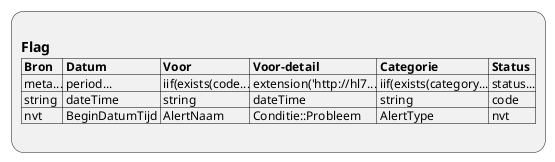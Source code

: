 @startuml ViewDefinition-Flag
:
== Flag
|= Bron |= Datum |= Voor |= Voor-detail |= Categorie |= Status |
| meta...| period...| iif(exists(code...| extension('http://hl7...| iif(exists(category...| status...|
| string | dateTime | string | dateTime | string | code |
| nvt | BeginDatumTijd | AlertNaam | Conditie::Probleem | AlertType | nvt |
;
@enduml